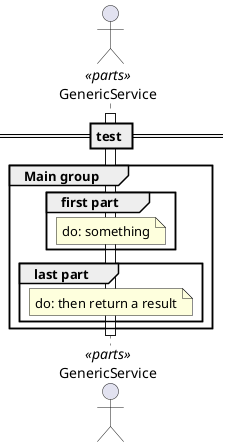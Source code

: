 @startuml Groups

== test ==

actor "GenericService" as GenericService <<parts>>

activate GenericService
group Main group
    group first part
        note over GenericService
        do: something
        end note
    end
    group last part
        note over GenericService
        do: then return a result
        end note
    end
end

deactivate GenericService

@enduml
